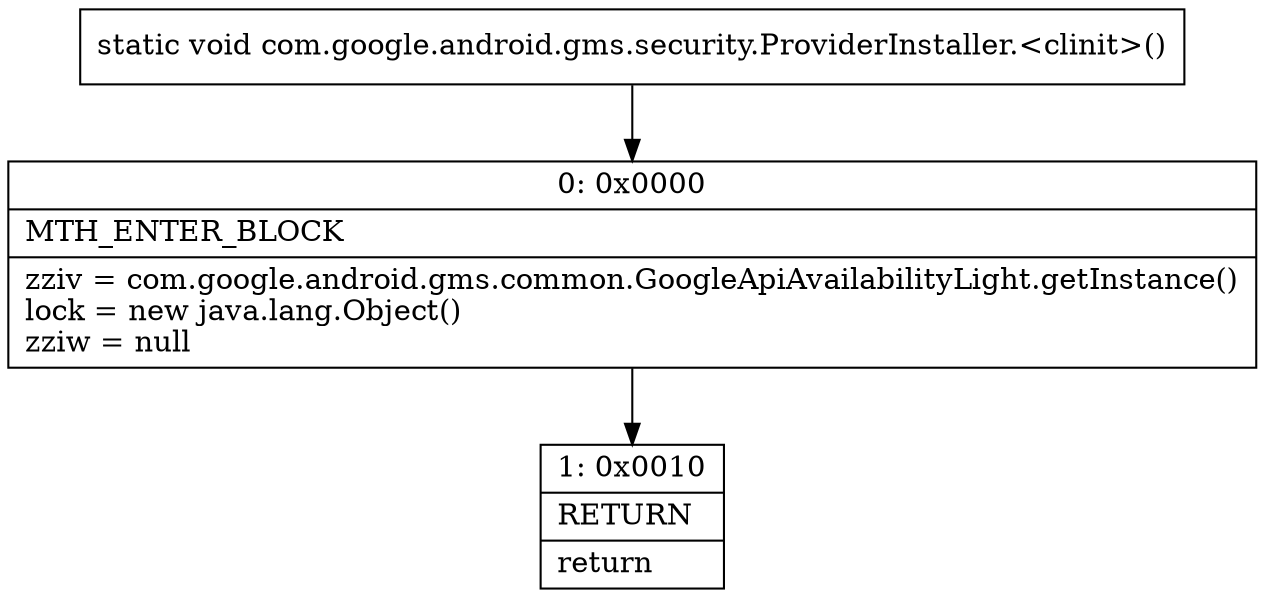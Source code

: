 digraph "CFG forcom.google.android.gms.security.ProviderInstaller.\<clinit\>()V" {
Node_0 [shape=record,label="{0\:\ 0x0000|MTH_ENTER_BLOCK\l|zziv = com.google.android.gms.common.GoogleApiAvailabilityLight.getInstance()\llock = new java.lang.Object()\lzziw = null\l}"];
Node_1 [shape=record,label="{1\:\ 0x0010|RETURN\l|return\l}"];
MethodNode[shape=record,label="{static void com.google.android.gms.security.ProviderInstaller.\<clinit\>() }"];
MethodNode -> Node_0;
Node_0 -> Node_1;
}

